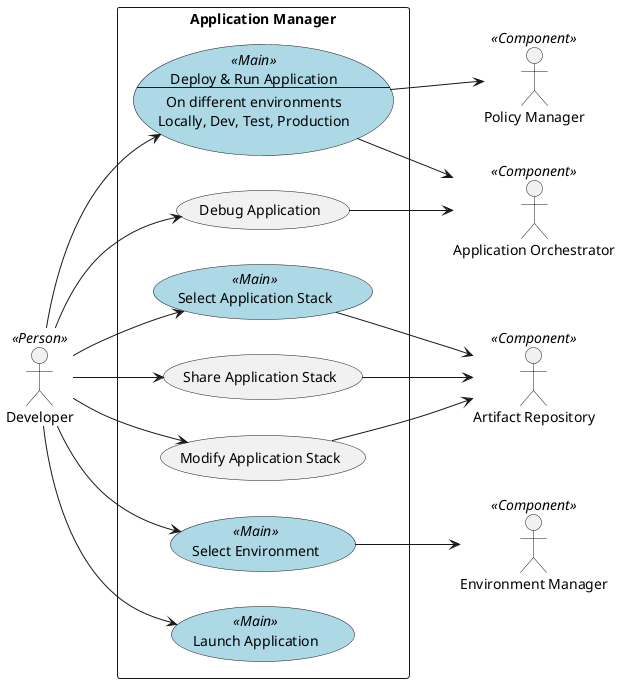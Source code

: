 @startuml

left to right direction

skinparam usecase {
  BackgroudnColor #lightgreen
  BackgroundColor<<Main>> #lightblue
}
actor :Developer: <<Person>>

actor :Policy Manager: <<Component>>
actor :Environment Manager: <<Component>>
actor :Application Orchestrator: <<Component>>
actor :Artifact Repository: <<Component>>

rectangle "Application Manager" {
UseCase DRA <<Main>> as "Deploy & Run Application
---
On different environments
Locally, Dev, Test, Production
"

UseCase SAS <<Main>> as "Select Application Stack"
UseCase SE <<Main>> as "Select Environment"
UseCase DA as "Debug Application"
UseCase MAS as "Modify Application Stack"
UseCase SAS2 as "Share Application Stack"
UseCase LA <<Main>> as "Launch Application"

Developer --> DRA
Developer --> LA
Developer --> SAS
Developer --> DA
Developer --> MAS
Developer --> SAS2
Developer --> SE <<Main>>
SE --> (Environment Manager)
SAS2 --> (Artifact Repository)
SAS --> (Artifact Repository)
MAS --> (Artifact Repository)
DRA --> (Application Orchestrator)
DA --> (Application Orchestrator)
DRA --> (Policy Manager)
}

@enduml


